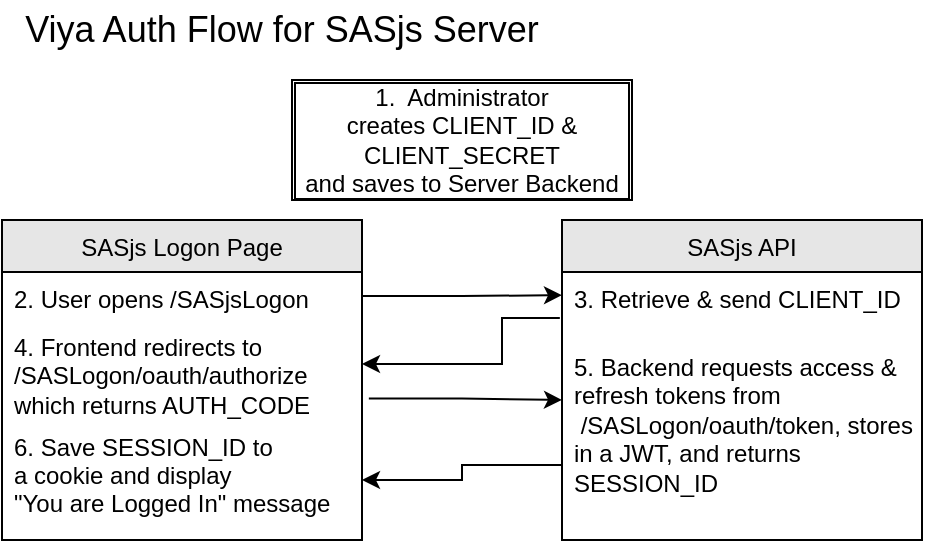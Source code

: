 <mxfile scale="1" border="10">
    <diagram id="W5IRJ3mJlahcmOzCifq6" name="Page-1">
        <mxGraphModel dx="583" dy="257" grid="1" gridSize="10" guides="1" tooltips="1" connect="1" arrows="1" fold="1" page="1" pageScale="1" pageWidth="827" pageHeight="1169" background="#FFFFFF" math="0" shadow="0">
            <root>
                <mxCell id="0"/>
                <mxCell id="1" parent="0"/>
                <mxCell id="4" value="SASjs Logon Page" style="swimlane;fontStyle=0;childLayout=stackLayout;horizontal=1;startSize=26;horizontalStack=0;resizeParent=1;resizeParentMax=0;resizeLast=0;collapsible=1;marginBottom=0;strokeColor=#000000;fillColor=#E6E6E6;color:#000000;fontColor=#000000;" vertex="1" parent="1">
                    <mxGeometry x="80" y="180" width="180" height="160" as="geometry"/>
                </mxCell>
                <mxCell id="5" value="2. User opens /SASjsLogon" style="text;strokeColor=none;fillColor=none;align=left;verticalAlign=top;spacingLeft=4;spacingRight=4;overflow=hidden;rotatable=0;points=[[0,0.5],[1,0.5]];portConstraint=eastwest;fontColor=#000000;whiteSpace=wrap;" vertex="1" parent="4">
                    <mxGeometry y="26" width="180" height="24" as="geometry"/>
                </mxCell>
                <mxCell id="6" value="4. Frontend redirects to  &#10;/SASLogon/oauth/authorize which returns AUTH_CODE" style="text;strokeColor=none;fillColor=none;align=left;verticalAlign=top;spacingLeft=4;spacingRight=4;overflow=hidden;rotatable=0;points=[[0,0.5],[1,0.5]];portConstraint=eastwest;fontColor=#000000;whiteSpace=wrap;" vertex="1" parent="4">
                    <mxGeometry y="50" width="180" height="50" as="geometry"/>
                </mxCell>
                <mxCell id="19" value="6. Save SESSION_ID to&#10;a cookie and display &#10;&quot;You are Logged In&quot; message" style="text;strokeColor=none;fillColor=none;align=left;verticalAlign=top;spacingLeft=4;spacingRight=4;overflow=hidden;rotatable=0;points=[[0,0.5],[1,0.5]];portConstraint=eastwest;fontColor=#000000;" vertex="1" parent="4">
                    <mxGeometry y="100" width="180" height="60" as="geometry"/>
                </mxCell>
                <mxCell id="27" style="edgeStyle=orthogonalEdgeStyle;rounded=0;orthogonalLoop=1;jettySize=auto;html=1;exitX=1;exitY=0.5;exitDx=0;exitDy=0;labelBackgroundColor=none;fontSize=10;fontColor=#000000;strokeColor=#000000;fillColor=#000000;" edge="1" parent="4" source="6" target="6">
                    <mxGeometry relative="1" as="geometry"/>
                </mxCell>
                <mxCell id="8" value="SASjs API" style="swimlane;fontStyle=0;childLayout=stackLayout;horizontal=1;startSize=26;horizontalStack=0;resizeParent=1;resizeParentMax=0;resizeLast=0;collapsible=1;marginBottom=0;fontColor=#000000;fillColor=#E6E6E6;strokeColor=#000000;" vertex="1" parent="1">
                    <mxGeometry x="360" y="180" width="180" height="160" as="geometry"/>
                </mxCell>
                <mxCell id="9" value="3. Retrieve &amp; send CLIENT_ID" style="text;strokeColor=none;fillColor=none;align=left;verticalAlign=top;spacingLeft=4;spacingRight=4;overflow=hidden;rotatable=0;points=[[0,0.5],[1,0.5]];portConstraint=eastwest;fontColor=#000000;" vertex="1" parent="8">
                    <mxGeometry y="26" width="180" height="34" as="geometry"/>
                </mxCell>
                <mxCell id="10" value="5. Backend requests access &amp; refresh tokens from&#10; /SASLogon/oauth/token, stores in a JWT, and returns SESSION_ID&#10;" style="text;strokeColor=none;fillColor=none;align=left;verticalAlign=top;spacingLeft=4;spacingRight=4;overflow=hidden;rotatable=0;points=[[0,0.5],[1,0.5]];portConstraint=eastwest;fontColor=#000000;whiteSpace=wrap;" vertex="1" parent="8">
                    <mxGeometry y="60" width="180" height="100" as="geometry"/>
                </mxCell>
                <mxCell id="13" value="" style="edgeStyle=orthogonalEdgeStyle;rounded=0;orthogonalLoop=1;jettySize=auto;html=1;exitX=1;exitY=0.5;exitDx=0;exitDy=0;entryX=0;entryY=0.341;entryDx=0;entryDy=0;fontColor=#000000;labelBackgroundColor=none;labelBorderColor=none;strokeColor=#000000;entryPerimeter=0;" edge="1" parent="1" source="5" target="9">
                    <mxGeometry x="-0.123" y="-9" relative="1" as="geometry">
                        <mxPoint x="9" y="-9" as="offset"/>
                    </mxGeometry>
                </mxCell>
                <mxCell id="20" style="edgeStyle=orthogonalEdgeStyle;rounded=0;orthogonalLoop=1;jettySize=auto;html=1;fillColor=#000000;strokeColor=#000000;exitX=-0.006;exitY=0.677;exitDx=0;exitDy=0;exitPerimeter=0;" edge="1" parent="1" source="9" target="6">
                    <mxGeometry relative="1" as="geometry">
                        <Array as="points">
                            <mxPoint x="330" y="229"/>
                            <mxPoint x="330" y="252"/>
                        </Array>
                    </mxGeometry>
                </mxCell>
                <mxCell id="23" value="&lt;span&gt;1.&amp;nbsp; Administrator creates&amp;nbsp;CLIENT_ID &amp;amp; CLIENT_SECRET&lt;/span&gt;&lt;br&gt;&lt;span&gt;and saves to Server Backend&lt;/span&gt;" style="rounded=0;whiteSpace=wrap;html=1;fontColor=#000000;labelBackgroundColor=#ffffff;labelBorderColor=#000000;" vertex="1" parent="1">
                    <mxGeometry x="225" y="110" width="170" height="60" as="geometry"/>
                </mxCell>
                <mxCell id="24" value="&lt;font style=&quot;font-size: 18px&quot;&gt;Viya Auth Flow for SASjs Server&lt;/font&gt;" style="text;html=1;strokeColor=none;fillColor=none;align=center;verticalAlign=middle;whiteSpace=wrap;rounded=0;fontColor=#000000;" vertex="1" parent="1">
                    <mxGeometry x="80" y="70" width="280" height="30" as="geometry"/>
                </mxCell>
                <mxCell id="25" style="edgeStyle=orthogonalEdgeStyle;rounded=0;orthogonalLoop=1;jettySize=auto;html=1;exitX=0;exitY=0.625;exitDx=0;exitDy=0;labelBackgroundColor=none;fontSize=10;fontColor=#000000;strokeColor=#000000;fillColor=#000000;exitPerimeter=0;entryX=1;entryY=0.5;entryDx=0;entryDy=0;" edge="1" parent="1" source="10" target="19">
                    <mxGeometry relative="1" as="geometry">
                        <mxPoint x="264" y="320" as="targetPoint"/>
                    </mxGeometry>
                </mxCell>
                <mxCell id="28" style="edgeStyle=orthogonalEdgeStyle;rounded=0;orthogonalLoop=1;jettySize=auto;html=1;exitX=1.019;exitY=0.785;exitDx=0;exitDy=0;entryX=0;entryY=0.3;entryDx=0;entryDy=0;entryPerimeter=0;labelBackgroundColor=none;fontSize=10;fontColor=#000000;strokeColor=#000000;fillColor=#000000;exitPerimeter=0;" edge="1" parent="1" source="6" target="10">
                    <mxGeometry relative="1" as="geometry"/>
                </mxCell>
            </root>
        </mxGraphModel>
    </diagram>
</mxfile>